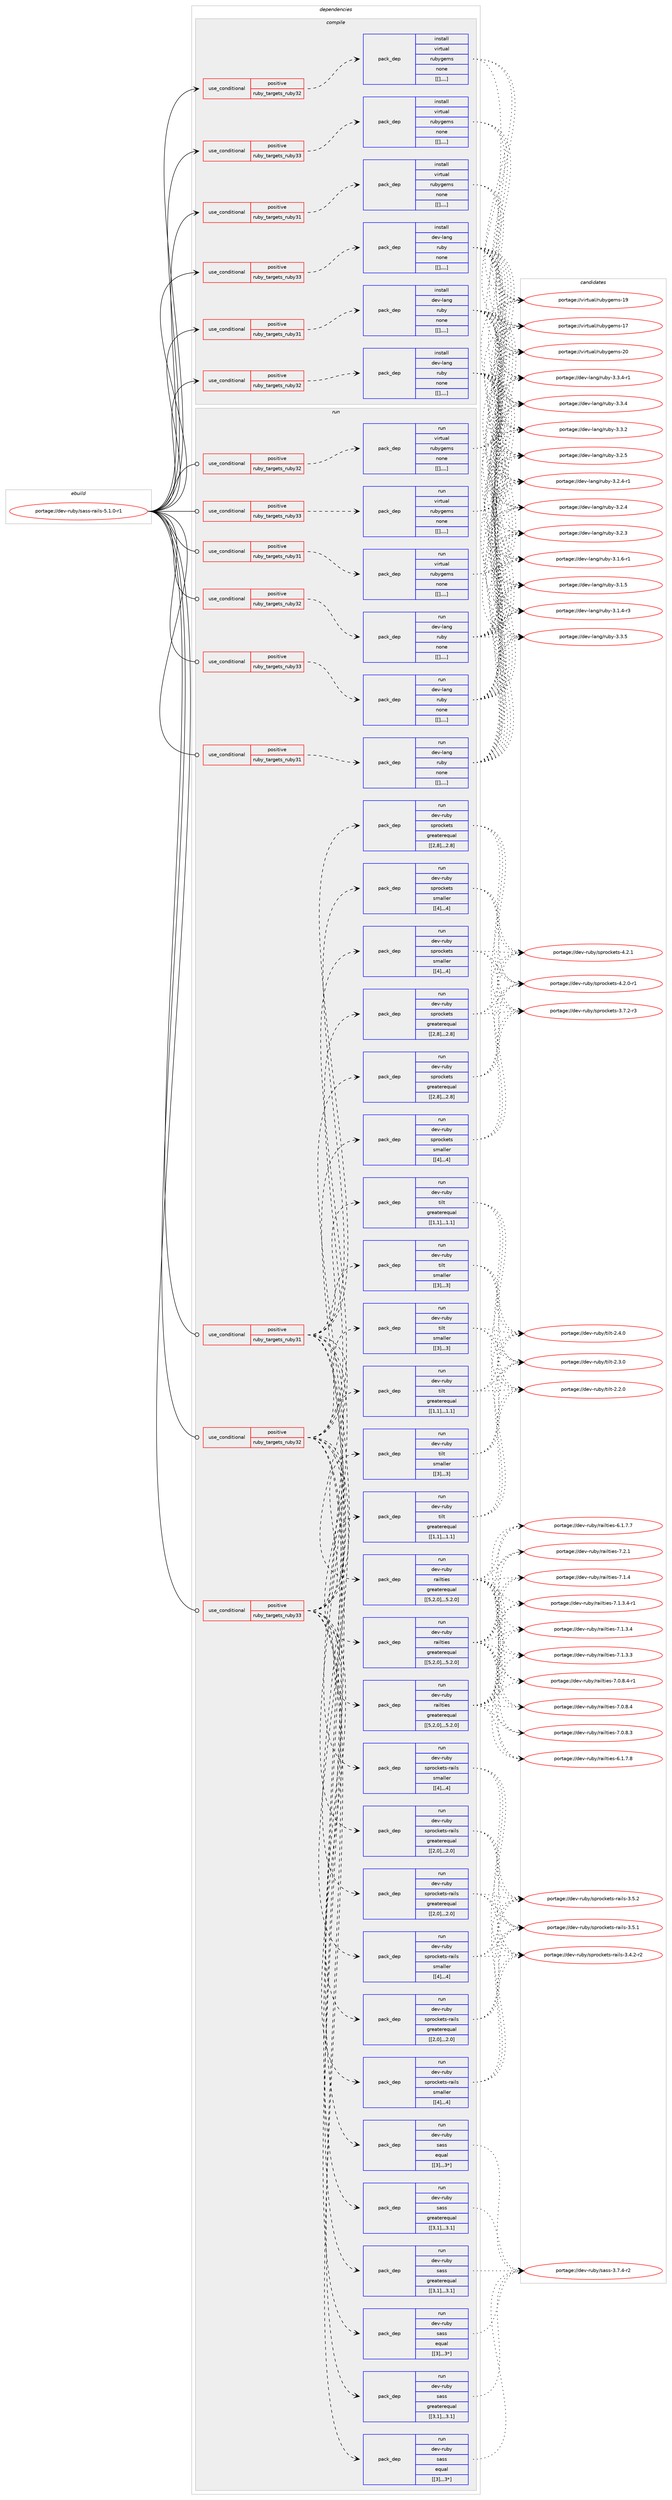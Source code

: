 digraph prolog {

# *************
# Graph options
# *************

newrank=true;
concentrate=true;
compound=true;
graph [rankdir=LR,fontname=Helvetica,fontsize=10,ranksep=1.5];#, ranksep=2.5, nodesep=0.2];
edge  [arrowhead=vee];
node  [fontname=Helvetica,fontsize=10];

# **********
# The ebuild
# **********

subgraph cluster_leftcol {
color=gray;
label=<<i>ebuild</i>>;
id [label="portage://dev-ruby/sass-rails-5.1.0-r1", color=red, width=4, href="../dev-ruby/sass-rails-5.1.0-r1.svg"];
}

# ****************
# The dependencies
# ****************

subgraph cluster_midcol {
color=gray;
label=<<i>dependencies</i>>;
subgraph cluster_compile {
fillcolor="#eeeeee";
style=filled;
label=<<i>compile</i>>;
subgraph cond57717 {
dependency205636 [label=<<TABLE BORDER="0" CELLBORDER="1" CELLSPACING="0" CELLPADDING="4"><TR><TD ROWSPAN="3" CELLPADDING="10">use_conditional</TD></TR><TR><TD>positive</TD></TR><TR><TD>ruby_targets_ruby31</TD></TR></TABLE>>, shape=none, color=red];
subgraph pack146542 {
dependency205637 [label=<<TABLE BORDER="0" CELLBORDER="1" CELLSPACING="0" CELLPADDING="4" WIDTH="220"><TR><TD ROWSPAN="6" CELLPADDING="30">pack_dep</TD></TR><TR><TD WIDTH="110">install</TD></TR><TR><TD>dev-lang</TD></TR><TR><TD>ruby</TD></TR><TR><TD>none</TD></TR><TR><TD>[[],,,,]</TD></TR></TABLE>>, shape=none, color=blue];
}
dependency205636:e -> dependency205637:w [weight=20,style="dashed",arrowhead="vee"];
}
id:e -> dependency205636:w [weight=20,style="solid",arrowhead="vee"];
subgraph cond57718 {
dependency205638 [label=<<TABLE BORDER="0" CELLBORDER="1" CELLSPACING="0" CELLPADDING="4"><TR><TD ROWSPAN="3" CELLPADDING="10">use_conditional</TD></TR><TR><TD>positive</TD></TR><TR><TD>ruby_targets_ruby31</TD></TR></TABLE>>, shape=none, color=red];
subgraph pack146543 {
dependency205639 [label=<<TABLE BORDER="0" CELLBORDER="1" CELLSPACING="0" CELLPADDING="4" WIDTH="220"><TR><TD ROWSPAN="6" CELLPADDING="30">pack_dep</TD></TR><TR><TD WIDTH="110">install</TD></TR><TR><TD>virtual</TD></TR><TR><TD>rubygems</TD></TR><TR><TD>none</TD></TR><TR><TD>[[],,,,]</TD></TR></TABLE>>, shape=none, color=blue];
}
dependency205638:e -> dependency205639:w [weight=20,style="dashed",arrowhead="vee"];
}
id:e -> dependency205638:w [weight=20,style="solid",arrowhead="vee"];
subgraph cond57719 {
dependency205640 [label=<<TABLE BORDER="0" CELLBORDER="1" CELLSPACING="0" CELLPADDING="4"><TR><TD ROWSPAN="3" CELLPADDING="10">use_conditional</TD></TR><TR><TD>positive</TD></TR><TR><TD>ruby_targets_ruby32</TD></TR></TABLE>>, shape=none, color=red];
subgraph pack146544 {
dependency205641 [label=<<TABLE BORDER="0" CELLBORDER="1" CELLSPACING="0" CELLPADDING="4" WIDTH="220"><TR><TD ROWSPAN="6" CELLPADDING="30">pack_dep</TD></TR><TR><TD WIDTH="110">install</TD></TR><TR><TD>dev-lang</TD></TR><TR><TD>ruby</TD></TR><TR><TD>none</TD></TR><TR><TD>[[],,,,]</TD></TR></TABLE>>, shape=none, color=blue];
}
dependency205640:e -> dependency205641:w [weight=20,style="dashed",arrowhead="vee"];
}
id:e -> dependency205640:w [weight=20,style="solid",arrowhead="vee"];
subgraph cond57720 {
dependency205642 [label=<<TABLE BORDER="0" CELLBORDER="1" CELLSPACING="0" CELLPADDING="4"><TR><TD ROWSPAN="3" CELLPADDING="10">use_conditional</TD></TR><TR><TD>positive</TD></TR><TR><TD>ruby_targets_ruby32</TD></TR></TABLE>>, shape=none, color=red];
subgraph pack146545 {
dependency205643 [label=<<TABLE BORDER="0" CELLBORDER="1" CELLSPACING="0" CELLPADDING="4" WIDTH="220"><TR><TD ROWSPAN="6" CELLPADDING="30">pack_dep</TD></TR><TR><TD WIDTH="110">install</TD></TR><TR><TD>virtual</TD></TR><TR><TD>rubygems</TD></TR><TR><TD>none</TD></TR><TR><TD>[[],,,,]</TD></TR></TABLE>>, shape=none, color=blue];
}
dependency205642:e -> dependency205643:w [weight=20,style="dashed",arrowhead="vee"];
}
id:e -> dependency205642:w [weight=20,style="solid",arrowhead="vee"];
subgraph cond57721 {
dependency205644 [label=<<TABLE BORDER="0" CELLBORDER="1" CELLSPACING="0" CELLPADDING="4"><TR><TD ROWSPAN="3" CELLPADDING="10">use_conditional</TD></TR><TR><TD>positive</TD></TR><TR><TD>ruby_targets_ruby33</TD></TR></TABLE>>, shape=none, color=red];
subgraph pack146546 {
dependency205645 [label=<<TABLE BORDER="0" CELLBORDER="1" CELLSPACING="0" CELLPADDING="4" WIDTH="220"><TR><TD ROWSPAN="6" CELLPADDING="30">pack_dep</TD></TR><TR><TD WIDTH="110">install</TD></TR><TR><TD>dev-lang</TD></TR><TR><TD>ruby</TD></TR><TR><TD>none</TD></TR><TR><TD>[[],,,,]</TD></TR></TABLE>>, shape=none, color=blue];
}
dependency205644:e -> dependency205645:w [weight=20,style="dashed",arrowhead="vee"];
}
id:e -> dependency205644:w [weight=20,style="solid",arrowhead="vee"];
subgraph cond57722 {
dependency205646 [label=<<TABLE BORDER="0" CELLBORDER="1" CELLSPACING="0" CELLPADDING="4"><TR><TD ROWSPAN="3" CELLPADDING="10">use_conditional</TD></TR><TR><TD>positive</TD></TR><TR><TD>ruby_targets_ruby33</TD></TR></TABLE>>, shape=none, color=red];
subgraph pack146547 {
dependency205647 [label=<<TABLE BORDER="0" CELLBORDER="1" CELLSPACING="0" CELLPADDING="4" WIDTH="220"><TR><TD ROWSPAN="6" CELLPADDING="30">pack_dep</TD></TR><TR><TD WIDTH="110">install</TD></TR><TR><TD>virtual</TD></TR><TR><TD>rubygems</TD></TR><TR><TD>none</TD></TR><TR><TD>[[],,,,]</TD></TR></TABLE>>, shape=none, color=blue];
}
dependency205646:e -> dependency205647:w [weight=20,style="dashed",arrowhead="vee"];
}
id:e -> dependency205646:w [weight=20,style="solid",arrowhead="vee"];
}
subgraph cluster_compileandrun {
fillcolor="#eeeeee";
style=filled;
label=<<i>compile and run</i>>;
}
subgraph cluster_run {
fillcolor="#eeeeee";
style=filled;
label=<<i>run</i>>;
subgraph cond57723 {
dependency205648 [label=<<TABLE BORDER="0" CELLBORDER="1" CELLSPACING="0" CELLPADDING="4"><TR><TD ROWSPAN="3" CELLPADDING="10">use_conditional</TD></TR><TR><TD>positive</TD></TR><TR><TD>ruby_targets_ruby31</TD></TR></TABLE>>, shape=none, color=red];
subgraph pack146548 {
dependency205649 [label=<<TABLE BORDER="0" CELLBORDER="1" CELLSPACING="0" CELLPADDING="4" WIDTH="220"><TR><TD ROWSPAN="6" CELLPADDING="30">pack_dep</TD></TR><TR><TD WIDTH="110">run</TD></TR><TR><TD>dev-lang</TD></TR><TR><TD>ruby</TD></TR><TR><TD>none</TD></TR><TR><TD>[[],,,,]</TD></TR></TABLE>>, shape=none, color=blue];
}
dependency205648:e -> dependency205649:w [weight=20,style="dashed",arrowhead="vee"];
}
id:e -> dependency205648:w [weight=20,style="solid",arrowhead="odot"];
subgraph cond57724 {
dependency205650 [label=<<TABLE BORDER="0" CELLBORDER="1" CELLSPACING="0" CELLPADDING="4"><TR><TD ROWSPAN="3" CELLPADDING="10">use_conditional</TD></TR><TR><TD>positive</TD></TR><TR><TD>ruby_targets_ruby31</TD></TR></TABLE>>, shape=none, color=red];
subgraph pack146549 {
dependency205651 [label=<<TABLE BORDER="0" CELLBORDER="1" CELLSPACING="0" CELLPADDING="4" WIDTH="220"><TR><TD ROWSPAN="6" CELLPADDING="30">pack_dep</TD></TR><TR><TD WIDTH="110">run</TD></TR><TR><TD>dev-ruby</TD></TR><TR><TD>sass</TD></TR><TR><TD>greaterequal</TD></TR><TR><TD>[[3,1],,,3.1]</TD></TR></TABLE>>, shape=none, color=blue];
}
dependency205650:e -> dependency205651:w [weight=20,style="dashed",arrowhead="vee"];
subgraph pack146550 {
dependency205652 [label=<<TABLE BORDER="0" CELLBORDER="1" CELLSPACING="0" CELLPADDING="4" WIDTH="220"><TR><TD ROWSPAN="6" CELLPADDING="30">pack_dep</TD></TR><TR><TD WIDTH="110">run</TD></TR><TR><TD>dev-ruby</TD></TR><TR><TD>sass</TD></TR><TR><TD>equal</TD></TR><TR><TD>[[3],,,3*]</TD></TR></TABLE>>, shape=none, color=blue];
}
dependency205650:e -> dependency205652:w [weight=20,style="dashed",arrowhead="vee"];
subgraph pack146551 {
dependency205653 [label=<<TABLE BORDER="0" CELLBORDER="1" CELLSPACING="0" CELLPADDING="4" WIDTH="220"><TR><TD ROWSPAN="6" CELLPADDING="30">pack_dep</TD></TR><TR><TD WIDTH="110">run</TD></TR><TR><TD>dev-ruby</TD></TR><TR><TD>railties</TD></TR><TR><TD>greaterequal</TD></TR><TR><TD>[[5,2,0],,,5.2.0]</TD></TR></TABLE>>, shape=none, color=blue];
}
dependency205650:e -> dependency205653:w [weight=20,style="dashed",arrowhead="vee"];
subgraph pack146552 {
dependency205654 [label=<<TABLE BORDER="0" CELLBORDER="1" CELLSPACING="0" CELLPADDING="4" WIDTH="220"><TR><TD ROWSPAN="6" CELLPADDING="30">pack_dep</TD></TR><TR><TD WIDTH="110">run</TD></TR><TR><TD>dev-ruby</TD></TR><TR><TD>sprockets-rails</TD></TR><TR><TD>greaterequal</TD></TR><TR><TD>[[2,0],,,2.0]</TD></TR></TABLE>>, shape=none, color=blue];
}
dependency205650:e -> dependency205654:w [weight=20,style="dashed",arrowhead="vee"];
subgraph pack146553 {
dependency205655 [label=<<TABLE BORDER="0" CELLBORDER="1" CELLSPACING="0" CELLPADDING="4" WIDTH="220"><TR><TD ROWSPAN="6" CELLPADDING="30">pack_dep</TD></TR><TR><TD WIDTH="110">run</TD></TR><TR><TD>dev-ruby</TD></TR><TR><TD>sprockets-rails</TD></TR><TR><TD>smaller</TD></TR><TR><TD>[[4],,,4]</TD></TR></TABLE>>, shape=none, color=blue];
}
dependency205650:e -> dependency205655:w [weight=20,style="dashed",arrowhead="vee"];
subgraph pack146554 {
dependency205656 [label=<<TABLE BORDER="0" CELLBORDER="1" CELLSPACING="0" CELLPADDING="4" WIDTH="220"><TR><TD ROWSPAN="6" CELLPADDING="30">pack_dep</TD></TR><TR><TD WIDTH="110">run</TD></TR><TR><TD>dev-ruby</TD></TR><TR><TD>sprockets</TD></TR><TR><TD>greaterequal</TD></TR><TR><TD>[[2,8],,,2.8]</TD></TR></TABLE>>, shape=none, color=blue];
}
dependency205650:e -> dependency205656:w [weight=20,style="dashed",arrowhead="vee"];
subgraph pack146555 {
dependency205657 [label=<<TABLE BORDER="0" CELLBORDER="1" CELLSPACING="0" CELLPADDING="4" WIDTH="220"><TR><TD ROWSPAN="6" CELLPADDING="30">pack_dep</TD></TR><TR><TD WIDTH="110">run</TD></TR><TR><TD>dev-ruby</TD></TR><TR><TD>sprockets</TD></TR><TR><TD>smaller</TD></TR><TR><TD>[[4],,,4]</TD></TR></TABLE>>, shape=none, color=blue];
}
dependency205650:e -> dependency205657:w [weight=20,style="dashed",arrowhead="vee"];
subgraph pack146556 {
dependency205658 [label=<<TABLE BORDER="0" CELLBORDER="1" CELLSPACING="0" CELLPADDING="4" WIDTH="220"><TR><TD ROWSPAN="6" CELLPADDING="30">pack_dep</TD></TR><TR><TD WIDTH="110">run</TD></TR><TR><TD>dev-ruby</TD></TR><TR><TD>tilt</TD></TR><TR><TD>greaterequal</TD></TR><TR><TD>[[1,1],,,1.1]</TD></TR></TABLE>>, shape=none, color=blue];
}
dependency205650:e -> dependency205658:w [weight=20,style="dashed",arrowhead="vee"];
subgraph pack146557 {
dependency205659 [label=<<TABLE BORDER="0" CELLBORDER="1" CELLSPACING="0" CELLPADDING="4" WIDTH="220"><TR><TD ROWSPAN="6" CELLPADDING="30">pack_dep</TD></TR><TR><TD WIDTH="110">run</TD></TR><TR><TD>dev-ruby</TD></TR><TR><TD>tilt</TD></TR><TR><TD>smaller</TD></TR><TR><TD>[[3],,,3]</TD></TR></TABLE>>, shape=none, color=blue];
}
dependency205650:e -> dependency205659:w [weight=20,style="dashed",arrowhead="vee"];
}
id:e -> dependency205650:w [weight=20,style="solid",arrowhead="odot"];
subgraph cond57725 {
dependency205660 [label=<<TABLE BORDER="0" CELLBORDER="1" CELLSPACING="0" CELLPADDING="4"><TR><TD ROWSPAN="3" CELLPADDING="10">use_conditional</TD></TR><TR><TD>positive</TD></TR><TR><TD>ruby_targets_ruby31</TD></TR></TABLE>>, shape=none, color=red];
subgraph pack146558 {
dependency205661 [label=<<TABLE BORDER="0" CELLBORDER="1" CELLSPACING="0" CELLPADDING="4" WIDTH="220"><TR><TD ROWSPAN="6" CELLPADDING="30">pack_dep</TD></TR><TR><TD WIDTH="110">run</TD></TR><TR><TD>virtual</TD></TR><TR><TD>rubygems</TD></TR><TR><TD>none</TD></TR><TR><TD>[[],,,,]</TD></TR></TABLE>>, shape=none, color=blue];
}
dependency205660:e -> dependency205661:w [weight=20,style="dashed",arrowhead="vee"];
}
id:e -> dependency205660:w [weight=20,style="solid",arrowhead="odot"];
subgraph cond57726 {
dependency205662 [label=<<TABLE BORDER="0" CELLBORDER="1" CELLSPACING="0" CELLPADDING="4"><TR><TD ROWSPAN="3" CELLPADDING="10">use_conditional</TD></TR><TR><TD>positive</TD></TR><TR><TD>ruby_targets_ruby32</TD></TR></TABLE>>, shape=none, color=red];
subgraph pack146559 {
dependency205663 [label=<<TABLE BORDER="0" CELLBORDER="1" CELLSPACING="0" CELLPADDING="4" WIDTH="220"><TR><TD ROWSPAN="6" CELLPADDING="30">pack_dep</TD></TR><TR><TD WIDTH="110">run</TD></TR><TR><TD>dev-lang</TD></TR><TR><TD>ruby</TD></TR><TR><TD>none</TD></TR><TR><TD>[[],,,,]</TD></TR></TABLE>>, shape=none, color=blue];
}
dependency205662:e -> dependency205663:w [weight=20,style="dashed",arrowhead="vee"];
}
id:e -> dependency205662:w [weight=20,style="solid",arrowhead="odot"];
subgraph cond57727 {
dependency205664 [label=<<TABLE BORDER="0" CELLBORDER="1" CELLSPACING="0" CELLPADDING="4"><TR><TD ROWSPAN="3" CELLPADDING="10">use_conditional</TD></TR><TR><TD>positive</TD></TR><TR><TD>ruby_targets_ruby32</TD></TR></TABLE>>, shape=none, color=red];
subgraph pack146560 {
dependency205665 [label=<<TABLE BORDER="0" CELLBORDER="1" CELLSPACING="0" CELLPADDING="4" WIDTH="220"><TR><TD ROWSPAN="6" CELLPADDING="30">pack_dep</TD></TR><TR><TD WIDTH="110">run</TD></TR><TR><TD>dev-ruby</TD></TR><TR><TD>sass</TD></TR><TR><TD>greaterequal</TD></TR><TR><TD>[[3,1],,,3.1]</TD></TR></TABLE>>, shape=none, color=blue];
}
dependency205664:e -> dependency205665:w [weight=20,style="dashed",arrowhead="vee"];
subgraph pack146561 {
dependency205666 [label=<<TABLE BORDER="0" CELLBORDER="1" CELLSPACING="0" CELLPADDING="4" WIDTH="220"><TR><TD ROWSPAN="6" CELLPADDING="30">pack_dep</TD></TR><TR><TD WIDTH="110">run</TD></TR><TR><TD>dev-ruby</TD></TR><TR><TD>sass</TD></TR><TR><TD>equal</TD></TR><TR><TD>[[3],,,3*]</TD></TR></TABLE>>, shape=none, color=blue];
}
dependency205664:e -> dependency205666:w [weight=20,style="dashed",arrowhead="vee"];
subgraph pack146562 {
dependency205667 [label=<<TABLE BORDER="0" CELLBORDER="1" CELLSPACING="0" CELLPADDING="4" WIDTH="220"><TR><TD ROWSPAN="6" CELLPADDING="30">pack_dep</TD></TR><TR><TD WIDTH="110">run</TD></TR><TR><TD>dev-ruby</TD></TR><TR><TD>railties</TD></TR><TR><TD>greaterequal</TD></TR><TR><TD>[[5,2,0],,,5.2.0]</TD></TR></TABLE>>, shape=none, color=blue];
}
dependency205664:e -> dependency205667:w [weight=20,style="dashed",arrowhead="vee"];
subgraph pack146563 {
dependency205668 [label=<<TABLE BORDER="0" CELLBORDER="1" CELLSPACING="0" CELLPADDING="4" WIDTH="220"><TR><TD ROWSPAN="6" CELLPADDING="30">pack_dep</TD></TR><TR><TD WIDTH="110">run</TD></TR><TR><TD>dev-ruby</TD></TR><TR><TD>sprockets-rails</TD></TR><TR><TD>greaterequal</TD></TR><TR><TD>[[2,0],,,2.0]</TD></TR></TABLE>>, shape=none, color=blue];
}
dependency205664:e -> dependency205668:w [weight=20,style="dashed",arrowhead="vee"];
subgraph pack146564 {
dependency205669 [label=<<TABLE BORDER="0" CELLBORDER="1" CELLSPACING="0" CELLPADDING="4" WIDTH="220"><TR><TD ROWSPAN="6" CELLPADDING="30">pack_dep</TD></TR><TR><TD WIDTH="110">run</TD></TR><TR><TD>dev-ruby</TD></TR><TR><TD>sprockets-rails</TD></TR><TR><TD>smaller</TD></TR><TR><TD>[[4],,,4]</TD></TR></TABLE>>, shape=none, color=blue];
}
dependency205664:e -> dependency205669:w [weight=20,style="dashed",arrowhead="vee"];
subgraph pack146565 {
dependency205670 [label=<<TABLE BORDER="0" CELLBORDER="1" CELLSPACING="0" CELLPADDING="4" WIDTH="220"><TR><TD ROWSPAN="6" CELLPADDING="30">pack_dep</TD></TR><TR><TD WIDTH="110">run</TD></TR><TR><TD>dev-ruby</TD></TR><TR><TD>sprockets</TD></TR><TR><TD>greaterequal</TD></TR><TR><TD>[[2,8],,,2.8]</TD></TR></TABLE>>, shape=none, color=blue];
}
dependency205664:e -> dependency205670:w [weight=20,style="dashed",arrowhead="vee"];
subgraph pack146566 {
dependency205671 [label=<<TABLE BORDER="0" CELLBORDER="1" CELLSPACING="0" CELLPADDING="4" WIDTH="220"><TR><TD ROWSPAN="6" CELLPADDING="30">pack_dep</TD></TR><TR><TD WIDTH="110">run</TD></TR><TR><TD>dev-ruby</TD></TR><TR><TD>sprockets</TD></TR><TR><TD>smaller</TD></TR><TR><TD>[[4],,,4]</TD></TR></TABLE>>, shape=none, color=blue];
}
dependency205664:e -> dependency205671:w [weight=20,style="dashed",arrowhead="vee"];
subgraph pack146567 {
dependency205672 [label=<<TABLE BORDER="0" CELLBORDER="1" CELLSPACING="0" CELLPADDING="4" WIDTH="220"><TR><TD ROWSPAN="6" CELLPADDING="30">pack_dep</TD></TR><TR><TD WIDTH="110">run</TD></TR><TR><TD>dev-ruby</TD></TR><TR><TD>tilt</TD></TR><TR><TD>greaterequal</TD></TR><TR><TD>[[1,1],,,1.1]</TD></TR></TABLE>>, shape=none, color=blue];
}
dependency205664:e -> dependency205672:w [weight=20,style="dashed",arrowhead="vee"];
subgraph pack146568 {
dependency205673 [label=<<TABLE BORDER="0" CELLBORDER="1" CELLSPACING="0" CELLPADDING="4" WIDTH="220"><TR><TD ROWSPAN="6" CELLPADDING="30">pack_dep</TD></TR><TR><TD WIDTH="110">run</TD></TR><TR><TD>dev-ruby</TD></TR><TR><TD>tilt</TD></TR><TR><TD>smaller</TD></TR><TR><TD>[[3],,,3]</TD></TR></TABLE>>, shape=none, color=blue];
}
dependency205664:e -> dependency205673:w [weight=20,style="dashed",arrowhead="vee"];
}
id:e -> dependency205664:w [weight=20,style="solid",arrowhead="odot"];
subgraph cond57728 {
dependency205674 [label=<<TABLE BORDER="0" CELLBORDER="1" CELLSPACING="0" CELLPADDING="4"><TR><TD ROWSPAN="3" CELLPADDING="10">use_conditional</TD></TR><TR><TD>positive</TD></TR><TR><TD>ruby_targets_ruby32</TD></TR></TABLE>>, shape=none, color=red];
subgraph pack146569 {
dependency205675 [label=<<TABLE BORDER="0" CELLBORDER="1" CELLSPACING="0" CELLPADDING="4" WIDTH="220"><TR><TD ROWSPAN="6" CELLPADDING="30">pack_dep</TD></TR><TR><TD WIDTH="110">run</TD></TR><TR><TD>virtual</TD></TR><TR><TD>rubygems</TD></TR><TR><TD>none</TD></TR><TR><TD>[[],,,,]</TD></TR></TABLE>>, shape=none, color=blue];
}
dependency205674:e -> dependency205675:w [weight=20,style="dashed",arrowhead="vee"];
}
id:e -> dependency205674:w [weight=20,style="solid",arrowhead="odot"];
subgraph cond57729 {
dependency205676 [label=<<TABLE BORDER="0" CELLBORDER="1" CELLSPACING="0" CELLPADDING="4"><TR><TD ROWSPAN="3" CELLPADDING="10">use_conditional</TD></TR><TR><TD>positive</TD></TR><TR><TD>ruby_targets_ruby33</TD></TR></TABLE>>, shape=none, color=red];
subgraph pack146570 {
dependency205677 [label=<<TABLE BORDER="0" CELLBORDER="1" CELLSPACING="0" CELLPADDING="4" WIDTH="220"><TR><TD ROWSPAN="6" CELLPADDING="30">pack_dep</TD></TR><TR><TD WIDTH="110">run</TD></TR><TR><TD>dev-lang</TD></TR><TR><TD>ruby</TD></TR><TR><TD>none</TD></TR><TR><TD>[[],,,,]</TD></TR></TABLE>>, shape=none, color=blue];
}
dependency205676:e -> dependency205677:w [weight=20,style="dashed",arrowhead="vee"];
}
id:e -> dependency205676:w [weight=20,style="solid",arrowhead="odot"];
subgraph cond57730 {
dependency205678 [label=<<TABLE BORDER="0" CELLBORDER="1" CELLSPACING="0" CELLPADDING="4"><TR><TD ROWSPAN="3" CELLPADDING="10">use_conditional</TD></TR><TR><TD>positive</TD></TR><TR><TD>ruby_targets_ruby33</TD></TR></TABLE>>, shape=none, color=red];
subgraph pack146571 {
dependency205679 [label=<<TABLE BORDER="0" CELLBORDER="1" CELLSPACING="0" CELLPADDING="4" WIDTH="220"><TR><TD ROWSPAN="6" CELLPADDING="30">pack_dep</TD></TR><TR><TD WIDTH="110">run</TD></TR><TR><TD>dev-ruby</TD></TR><TR><TD>sass</TD></TR><TR><TD>greaterequal</TD></TR><TR><TD>[[3,1],,,3.1]</TD></TR></TABLE>>, shape=none, color=blue];
}
dependency205678:e -> dependency205679:w [weight=20,style="dashed",arrowhead="vee"];
subgraph pack146572 {
dependency205680 [label=<<TABLE BORDER="0" CELLBORDER="1" CELLSPACING="0" CELLPADDING="4" WIDTH="220"><TR><TD ROWSPAN="6" CELLPADDING="30">pack_dep</TD></TR><TR><TD WIDTH="110">run</TD></TR><TR><TD>dev-ruby</TD></TR><TR><TD>sass</TD></TR><TR><TD>equal</TD></TR><TR><TD>[[3],,,3*]</TD></TR></TABLE>>, shape=none, color=blue];
}
dependency205678:e -> dependency205680:w [weight=20,style="dashed",arrowhead="vee"];
subgraph pack146573 {
dependency205681 [label=<<TABLE BORDER="0" CELLBORDER="1" CELLSPACING="0" CELLPADDING="4" WIDTH="220"><TR><TD ROWSPAN="6" CELLPADDING="30">pack_dep</TD></TR><TR><TD WIDTH="110">run</TD></TR><TR><TD>dev-ruby</TD></TR><TR><TD>railties</TD></TR><TR><TD>greaterequal</TD></TR><TR><TD>[[5,2,0],,,5.2.0]</TD></TR></TABLE>>, shape=none, color=blue];
}
dependency205678:e -> dependency205681:w [weight=20,style="dashed",arrowhead="vee"];
subgraph pack146574 {
dependency205682 [label=<<TABLE BORDER="0" CELLBORDER="1" CELLSPACING="0" CELLPADDING="4" WIDTH="220"><TR><TD ROWSPAN="6" CELLPADDING="30">pack_dep</TD></TR><TR><TD WIDTH="110">run</TD></TR><TR><TD>dev-ruby</TD></TR><TR><TD>sprockets-rails</TD></TR><TR><TD>greaterequal</TD></TR><TR><TD>[[2,0],,,2.0]</TD></TR></TABLE>>, shape=none, color=blue];
}
dependency205678:e -> dependency205682:w [weight=20,style="dashed",arrowhead="vee"];
subgraph pack146575 {
dependency205683 [label=<<TABLE BORDER="0" CELLBORDER="1" CELLSPACING="0" CELLPADDING="4" WIDTH="220"><TR><TD ROWSPAN="6" CELLPADDING="30">pack_dep</TD></TR><TR><TD WIDTH="110">run</TD></TR><TR><TD>dev-ruby</TD></TR><TR><TD>sprockets-rails</TD></TR><TR><TD>smaller</TD></TR><TR><TD>[[4],,,4]</TD></TR></TABLE>>, shape=none, color=blue];
}
dependency205678:e -> dependency205683:w [weight=20,style="dashed",arrowhead="vee"];
subgraph pack146576 {
dependency205684 [label=<<TABLE BORDER="0" CELLBORDER="1" CELLSPACING="0" CELLPADDING="4" WIDTH="220"><TR><TD ROWSPAN="6" CELLPADDING="30">pack_dep</TD></TR><TR><TD WIDTH="110">run</TD></TR><TR><TD>dev-ruby</TD></TR><TR><TD>sprockets</TD></TR><TR><TD>greaterequal</TD></TR><TR><TD>[[2,8],,,2.8]</TD></TR></TABLE>>, shape=none, color=blue];
}
dependency205678:e -> dependency205684:w [weight=20,style="dashed",arrowhead="vee"];
subgraph pack146577 {
dependency205685 [label=<<TABLE BORDER="0" CELLBORDER="1" CELLSPACING="0" CELLPADDING="4" WIDTH="220"><TR><TD ROWSPAN="6" CELLPADDING="30">pack_dep</TD></TR><TR><TD WIDTH="110">run</TD></TR><TR><TD>dev-ruby</TD></TR><TR><TD>sprockets</TD></TR><TR><TD>smaller</TD></TR><TR><TD>[[4],,,4]</TD></TR></TABLE>>, shape=none, color=blue];
}
dependency205678:e -> dependency205685:w [weight=20,style="dashed",arrowhead="vee"];
subgraph pack146578 {
dependency205686 [label=<<TABLE BORDER="0" CELLBORDER="1" CELLSPACING="0" CELLPADDING="4" WIDTH="220"><TR><TD ROWSPAN="6" CELLPADDING="30">pack_dep</TD></TR><TR><TD WIDTH="110">run</TD></TR><TR><TD>dev-ruby</TD></TR><TR><TD>tilt</TD></TR><TR><TD>greaterequal</TD></TR><TR><TD>[[1,1],,,1.1]</TD></TR></TABLE>>, shape=none, color=blue];
}
dependency205678:e -> dependency205686:w [weight=20,style="dashed",arrowhead="vee"];
subgraph pack146579 {
dependency205687 [label=<<TABLE BORDER="0" CELLBORDER="1" CELLSPACING="0" CELLPADDING="4" WIDTH="220"><TR><TD ROWSPAN="6" CELLPADDING="30">pack_dep</TD></TR><TR><TD WIDTH="110">run</TD></TR><TR><TD>dev-ruby</TD></TR><TR><TD>tilt</TD></TR><TR><TD>smaller</TD></TR><TR><TD>[[3],,,3]</TD></TR></TABLE>>, shape=none, color=blue];
}
dependency205678:e -> dependency205687:w [weight=20,style="dashed",arrowhead="vee"];
}
id:e -> dependency205678:w [weight=20,style="solid",arrowhead="odot"];
subgraph cond57731 {
dependency205688 [label=<<TABLE BORDER="0" CELLBORDER="1" CELLSPACING="0" CELLPADDING="4"><TR><TD ROWSPAN="3" CELLPADDING="10">use_conditional</TD></TR><TR><TD>positive</TD></TR><TR><TD>ruby_targets_ruby33</TD></TR></TABLE>>, shape=none, color=red];
subgraph pack146580 {
dependency205689 [label=<<TABLE BORDER="0" CELLBORDER="1" CELLSPACING="0" CELLPADDING="4" WIDTH="220"><TR><TD ROWSPAN="6" CELLPADDING="30">pack_dep</TD></TR><TR><TD WIDTH="110">run</TD></TR><TR><TD>virtual</TD></TR><TR><TD>rubygems</TD></TR><TR><TD>none</TD></TR><TR><TD>[[],,,,]</TD></TR></TABLE>>, shape=none, color=blue];
}
dependency205688:e -> dependency205689:w [weight=20,style="dashed",arrowhead="vee"];
}
id:e -> dependency205688:w [weight=20,style="solid",arrowhead="odot"];
}
}

# **************
# The candidates
# **************

subgraph cluster_choices {
rank=same;
color=gray;
label=<<i>candidates</i>>;

subgraph choice146542 {
color=black;
nodesep=1;
choice10010111845108971101034711411798121455146514653 [label="portage://dev-lang/ruby-3.3.5", color=red, width=4,href="../dev-lang/ruby-3.3.5.svg"];
choice100101118451089711010347114117981214551465146524511449 [label="portage://dev-lang/ruby-3.3.4-r1", color=red, width=4,href="../dev-lang/ruby-3.3.4-r1.svg"];
choice10010111845108971101034711411798121455146514652 [label="portage://dev-lang/ruby-3.3.4", color=red, width=4,href="../dev-lang/ruby-3.3.4.svg"];
choice10010111845108971101034711411798121455146514650 [label="portage://dev-lang/ruby-3.3.2", color=red, width=4,href="../dev-lang/ruby-3.3.2.svg"];
choice10010111845108971101034711411798121455146504653 [label="portage://dev-lang/ruby-3.2.5", color=red, width=4,href="../dev-lang/ruby-3.2.5.svg"];
choice100101118451089711010347114117981214551465046524511449 [label="portage://dev-lang/ruby-3.2.4-r1", color=red, width=4,href="../dev-lang/ruby-3.2.4-r1.svg"];
choice10010111845108971101034711411798121455146504652 [label="portage://dev-lang/ruby-3.2.4", color=red, width=4,href="../dev-lang/ruby-3.2.4.svg"];
choice10010111845108971101034711411798121455146504651 [label="portage://dev-lang/ruby-3.2.3", color=red, width=4,href="../dev-lang/ruby-3.2.3.svg"];
choice100101118451089711010347114117981214551464946544511449 [label="portage://dev-lang/ruby-3.1.6-r1", color=red, width=4,href="../dev-lang/ruby-3.1.6-r1.svg"];
choice10010111845108971101034711411798121455146494653 [label="portage://dev-lang/ruby-3.1.5", color=red, width=4,href="../dev-lang/ruby-3.1.5.svg"];
choice100101118451089711010347114117981214551464946524511451 [label="portage://dev-lang/ruby-3.1.4-r3", color=red, width=4,href="../dev-lang/ruby-3.1.4-r3.svg"];
dependency205637:e -> choice10010111845108971101034711411798121455146514653:w [style=dotted,weight="100"];
dependency205637:e -> choice100101118451089711010347114117981214551465146524511449:w [style=dotted,weight="100"];
dependency205637:e -> choice10010111845108971101034711411798121455146514652:w [style=dotted,weight="100"];
dependency205637:e -> choice10010111845108971101034711411798121455146514650:w [style=dotted,weight="100"];
dependency205637:e -> choice10010111845108971101034711411798121455146504653:w [style=dotted,weight="100"];
dependency205637:e -> choice100101118451089711010347114117981214551465046524511449:w [style=dotted,weight="100"];
dependency205637:e -> choice10010111845108971101034711411798121455146504652:w [style=dotted,weight="100"];
dependency205637:e -> choice10010111845108971101034711411798121455146504651:w [style=dotted,weight="100"];
dependency205637:e -> choice100101118451089711010347114117981214551464946544511449:w [style=dotted,weight="100"];
dependency205637:e -> choice10010111845108971101034711411798121455146494653:w [style=dotted,weight="100"];
dependency205637:e -> choice100101118451089711010347114117981214551464946524511451:w [style=dotted,weight="100"];
}
subgraph choice146543 {
color=black;
nodesep=1;
choice118105114116117971084711411798121103101109115455048 [label="portage://virtual/rubygems-20", color=red, width=4,href="../virtual/rubygems-20.svg"];
choice118105114116117971084711411798121103101109115454957 [label="portage://virtual/rubygems-19", color=red, width=4,href="../virtual/rubygems-19.svg"];
choice118105114116117971084711411798121103101109115454955 [label="portage://virtual/rubygems-17", color=red, width=4,href="../virtual/rubygems-17.svg"];
dependency205639:e -> choice118105114116117971084711411798121103101109115455048:w [style=dotted,weight="100"];
dependency205639:e -> choice118105114116117971084711411798121103101109115454957:w [style=dotted,weight="100"];
dependency205639:e -> choice118105114116117971084711411798121103101109115454955:w [style=dotted,weight="100"];
}
subgraph choice146544 {
color=black;
nodesep=1;
choice10010111845108971101034711411798121455146514653 [label="portage://dev-lang/ruby-3.3.5", color=red, width=4,href="../dev-lang/ruby-3.3.5.svg"];
choice100101118451089711010347114117981214551465146524511449 [label="portage://dev-lang/ruby-3.3.4-r1", color=red, width=4,href="../dev-lang/ruby-3.3.4-r1.svg"];
choice10010111845108971101034711411798121455146514652 [label="portage://dev-lang/ruby-3.3.4", color=red, width=4,href="../dev-lang/ruby-3.3.4.svg"];
choice10010111845108971101034711411798121455146514650 [label="portage://dev-lang/ruby-3.3.2", color=red, width=4,href="../dev-lang/ruby-3.3.2.svg"];
choice10010111845108971101034711411798121455146504653 [label="portage://dev-lang/ruby-3.2.5", color=red, width=4,href="../dev-lang/ruby-3.2.5.svg"];
choice100101118451089711010347114117981214551465046524511449 [label="portage://dev-lang/ruby-3.2.4-r1", color=red, width=4,href="../dev-lang/ruby-3.2.4-r1.svg"];
choice10010111845108971101034711411798121455146504652 [label="portage://dev-lang/ruby-3.2.4", color=red, width=4,href="../dev-lang/ruby-3.2.4.svg"];
choice10010111845108971101034711411798121455146504651 [label="portage://dev-lang/ruby-3.2.3", color=red, width=4,href="../dev-lang/ruby-3.2.3.svg"];
choice100101118451089711010347114117981214551464946544511449 [label="portage://dev-lang/ruby-3.1.6-r1", color=red, width=4,href="../dev-lang/ruby-3.1.6-r1.svg"];
choice10010111845108971101034711411798121455146494653 [label="portage://dev-lang/ruby-3.1.5", color=red, width=4,href="../dev-lang/ruby-3.1.5.svg"];
choice100101118451089711010347114117981214551464946524511451 [label="portage://dev-lang/ruby-3.1.4-r3", color=red, width=4,href="../dev-lang/ruby-3.1.4-r3.svg"];
dependency205641:e -> choice10010111845108971101034711411798121455146514653:w [style=dotted,weight="100"];
dependency205641:e -> choice100101118451089711010347114117981214551465146524511449:w [style=dotted,weight="100"];
dependency205641:e -> choice10010111845108971101034711411798121455146514652:w [style=dotted,weight="100"];
dependency205641:e -> choice10010111845108971101034711411798121455146514650:w [style=dotted,weight="100"];
dependency205641:e -> choice10010111845108971101034711411798121455146504653:w [style=dotted,weight="100"];
dependency205641:e -> choice100101118451089711010347114117981214551465046524511449:w [style=dotted,weight="100"];
dependency205641:e -> choice10010111845108971101034711411798121455146504652:w [style=dotted,weight="100"];
dependency205641:e -> choice10010111845108971101034711411798121455146504651:w [style=dotted,weight="100"];
dependency205641:e -> choice100101118451089711010347114117981214551464946544511449:w [style=dotted,weight="100"];
dependency205641:e -> choice10010111845108971101034711411798121455146494653:w [style=dotted,weight="100"];
dependency205641:e -> choice100101118451089711010347114117981214551464946524511451:w [style=dotted,weight="100"];
}
subgraph choice146545 {
color=black;
nodesep=1;
choice118105114116117971084711411798121103101109115455048 [label="portage://virtual/rubygems-20", color=red, width=4,href="../virtual/rubygems-20.svg"];
choice118105114116117971084711411798121103101109115454957 [label="portage://virtual/rubygems-19", color=red, width=4,href="../virtual/rubygems-19.svg"];
choice118105114116117971084711411798121103101109115454955 [label="portage://virtual/rubygems-17", color=red, width=4,href="../virtual/rubygems-17.svg"];
dependency205643:e -> choice118105114116117971084711411798121103101109115455048:w [style=dotted,weight="100"];
dependency205643:e -> choice118105114116117971084711411798121103101109115454957:w [style=dotted,weight="100"];
dependency205643:e -> choice118105114116117971084711411798121103101109115454955:w [style=dotted,weight="100"];
}
subgraph choice146546 {
color=black;
nodesep=1;
choice10010111845108971101034711411798121455146514653 [label="portage://dev-lang/ruby-3.3.5", color=red, width=4,href="../dev-lang/ruby-3.3.5.svg"];
choice100101118451089711010347114117981214551465146524511449 [label="portage://dev-lang/ruby-3.3.4-r1", color=red, width=4,href="../dev-lang/ruby-3.3.4-r1.svg"];
choice10010111845108971101034711411798121455146514652 [label="portage://dev-lang/ruby-3.3.4", color=red, width=4,href="../dev-lang/ruby-3.3.4.svg"];
choice10010111845108971101034711411798121455146514650 [label="portage://dev-lang/ruby-3.3.2", color=red, width=4,href="../dev-lang/ruby-3.3.2.svg"];
choice10010111845108971101034711411798121455146504653 [label="portage://dev-lang/ruby-3.2.5", color=red, width=4,href="../dev-lang/ruby-3.2.5.svg"];
choice100101118451089711010347114117981214551465046524511449 [label="portage://dev-lang/ruby-3.2.4-r1", color=red, width=4,href="../dev-lang/ruby-3.2.4-r1.svg"];
choice10010111845108971101034711411798121455146504652 [label="portage://dev-lang/ruby-3.2.4", color=red, width=4,href="../dev-lang/ruby-3.2.4.svg"];
choice10010111845108971101034711411798121455146504651 [label="portage://dev-lang/ruby-3.2.3", color=red, width=4,href="../dev-lang/ruby-3.2.3.svg"];
choice100101118451089711010347114117981214551464946544511449 [label="portage://dev-lang/ruby-3.1.6-r1", color=red, width=4,href="../dev-lang/ruby-3.1.6-r1.svg"];
choice10010111845108971101034711411798121455146494653 [label="portage://dev-lang/ruby-3.1.5", color=red, width=4,href="../dev-lang/ruby-3.1.5.svg"];
choice100101118451089711010347114117981214551464946524511451 [label="portage://dev-lang/ruby-3.1.4-r3", color=red, width=4,href="../dev-lang/ruby-3.1.4-r3.svg"];
dependency205645:e -> choice10010111845108971101034711411798121455146514653:w [style=dotted,weight="100"];
dependency205645:e -> choice100101118451089711010347114117981214551465146524511449:w [style=dotted,weight="100"];
dependency205645:e -> choice10010111845108971101034711411798121455146514652:w [style=dotted,weight="100"];
dependency205645:e -> choice10010111845108971101034711411798121455146514650:w [style=dotted,weight="100"];
dependency205645:e -> choice10010111845108971101034711411798121455146504653:w [style=dotted,weight="100"];
dependency205645:e -> choice100101118451089711010347114117981214551465046524511449:w [style=dotted,weight="100"];
dependency205645:e -> choice10010111845108971101034711411798121455146504652:w [style=dotted,weight="100"];
dependency205645:e -> choice10010111845108971101034711411798121455146504651:w [style=dotted,weight="100"];
dependency205645:e -> choice100101118451089711010347114117981214551464946544511449:w [style=dotted,weight="100"];
dependency205645:e -> choice10010111845108971101034711411798121455146494653:w [style=dotted,weight="100"];
dependency205645:e -> choice100101118451089711010347114117981214551464946524511451:w [style=dotted,weight="100"];
}
subgraph choice146547 {
color=black;
nodesep=1;
choice118105114116117971084711411798121103101109115455048 [label="portage://virtual/rubygems-20", color=red, width=4,href="../virtual/rubygems-20.svg"];
choice118105114116117971084711411798121103101109115454957 [label="portage://virtual/rubygems-19", color=red, width=4,href="../virtual/rubygems-19.svg"];
choice118105114116117971084711411798121103101109115454955 [label="portage://virtual/rubygems-17", color=red, width=4,href="../virtual/rubygems-17.svg"];
dependency205647:e -> choice118105114116117971084711411798121103101109115455048:w [style=dotted,weight="100"];
dependency205647:e -> choice118105114116117971084711411798121103101109115454957:w [style=dotted,weight="100"];
dependency205647:e -> choice118105114116117971084711411798121103101109115454955:w [style=dotted,weight="100"];
}
subgraph choice146548 {
color=black;
nodesep=1;
choice10010111845108971101034711411798121455146514653 [label="portage://dev-lang/ruby-3.3.5", color=red, width=4,href="../dev-lang/ruby-3.3.5.svg"];
choice100101118451089711010347114117981214551465146524511449 [label="portage://dev-lang/ruby-3.3.4-r1", color=red, width=4,href="../dev-lang/ruby-3.3.4-r1.svg"];
choice10010111845108971101034711411798121455146514652 [label="portage://dev-lang/ruby-3.3.4", color=red, width=4,href="../dev-lang/ruby-3.3.4.svg"];
choice10010111845108971101034711411798121455146514650 [label="portage://dev-lang/ruby-3.3.2", color=red, width=4,href="../dev-lang/ruby-3.3.2.svg"];
choice10010111845108971101034711411798121455146504653 [label="portage://dev-lang/ruby-3.2.5", color=red, width=4,href="../dev-lang/ruby-3.2.5.svg"];
choice100101118451089711010347114117981214551465046524511449 [label="portage://dev-lang/ruby-3.2.4-r1", color=red, width=4,href="../dev-lang/ruby-3.2.4-r1.svg"];
choice10010111845108971101034711411798121455146504652 [label="portage://dev-lang/ruby-3.2.4", color=red, width=4,href="../dev-lang/ruby-3.2.4.svg"];
choice10010111845108971101034711411798121455146504651 [label="portage://dev-lang/ruby-3.2.3", color=red, width=4,href="../dev-lang/ruby-3.2.3.svg"];
choice100101118451089711010347114117981214551464946544511449 [label="portage://dev-lang/ruby-3.1.6-r1", color=red, width=4,href="../dev-lang/ruby-3.1.6-r1.svg"];
choice10010111845108971101034711411798121455146494653 [label="portage://dev-lang/ruby-3.1.5", color=red, width=4,href="../dev-lang/ruby-3.1.5.svg"];
choice100101118451089711010347114117981214551464946524511451 [label="portage://dev-lang/ruby-3.1.4-r3", color=red, width=4,href="../dev-lang/ruby-3.1.4-r3.svg"];
dependency205649:e -> choice10010111845108971101034711411798121455146514653:w [style=dotted,weight="100"];
dependency205649:e -> choice100101118451089711010347114117981214551465146524511449:w [style=dotted,weight="100"];
dependency205649:e -> choice10010111845108971101034711411798121455146514652:w [style=dotted,weight="100"];
dependency205649:e -> choice10010111845108971101034711411798121455146514650:w [style=dotted,weight="100"];
dependency205649:e -> choice10010111845108971101034711411798121455146504653:w [style=dotted,weight="100"];
dependency205649:e -> choice100101118451089711010347114117981214551465046524511449:w [style=dotted,weight="100"];
dependency205649:e -> choice10010111845108971101034711411798121455146504652:w [style=dotted,weight="100"];
dependency205649:e -> choice10010111845108971101034711411798121455146504651:w [style=dotted,weight="100"];
dependency205649:e -> choice100101118451089711010347114117981214551464946544511449:w [style=dotted,weight="100"];
dependency205649:e -> choice10010111845108971101034711411798121455146494653:w [style=dotted,weight="100"];
dependency205649:e -> choice100101118451089711010347114117981214551464946524511451:w [style=dotted,weight="100"];
}
subgraph choice146549 {
color=black;
nodesep=1;
choice100101118451141179812147115971151154551465546524511450 [label="portage://dev-ruby/sass-3.7.4-r2", color=red, width=4,href="../dev-ruby/sass-3.7.4-r2.svg"];
dependency205651:e -> choice100101118451141179812147115971151154551465546524511450:w [style=dotted,weight="100"];
}
subgraph choice146550 {
color=black;
nodesep=1;
choice100101118451141179812147115971151154551465546524511450 [label="portage://dev-ruby/sass-3.7.4-r2", color=red, width=4,href="../dev-ruby/sass-3.7.4-r2.svg"];
dependency205652:e -> choice100101118451141179812147115971151154551465546524511450:w [style=dotted,weight="100"];
}
subgraph choice146551 {
color=black;
nodesep=1;
choice10010111845114117981214711497105108116105101115455546504649 [label="portage://dev-ruby/railties-7.2.1", color=red, width=4,href="../dev-ruby/railties-7.2.1.svg"];
choice10010111845114117981214711497105108116105101115455546494652 [label="portage://dev-ruby/railties-7.1.4", color=red, width=4,href="../dev-ruby/railties-7.1.4.svg"];
choice1001011184511411798121471149710510811610510111545554649465146524511449 [label="portage://dev-ruby/railties-7.1.3.4-r1", color=red, width=4,href="../dev-ruby/railties-7.1.3.4-r1.svg"];
choice100101118451141179812147114971051081161051011154555464946514652 [label="portage://dev-ruby/railties-7.1.3.4", color=red, width=4,href="../dev-ruby/railties-7.1.3.4.svg"];
choice100101118451141179812147114971051081161051011154555464946514651 [label="portage://dev-ruby/railties-7.1.3.3", color=red, width=4,href="../dev-ruby/railties-7.1.3.3.svg"];
choice1001011184511411798121471149710510811610510111545554648465646524511449 [label="portage://dev-ruby/railties-7.0.8.4-r1", color=red, width=4,href="../dev-ruby/railties-7.0.8.4-r1.svg"];
choice100101118451141179812147114971051081161051011154555464846564652 [label="portage://dev-ruby/railties-7.0.8.4", color=red, width=4,href="../dev-ruby/railties-7.0.8.4.svg"];
choice100101118451141179812147114971051081161051011154555464846564651 [label="portage://dev-ruby/railties-7.0.8.3", color=red, width=4,href="../dev-ruby/railties-7.0.8.3.svg"];
choice100101118451141179812147114971051081161051011154554464946554656 [label="portage://dev-ruby/railties-6.1.7.8", color=red, width=4,href="../dev-ruby/railties-6.1.7.8.svg"];
choice100101118451141179812147114971051081161051011154554464946554655 [label="portage://dev-ruby/railties-6.1.7.7", color=red, width=4,href="../dev-ruby/railties-6.1.7.7.svg"];
dependency205653:e -> choice10010111845114117981214711497105108116105101115455546504649:w [style=dotted,weight="100"];
dependency205653:e -> choice10010111845114117981214711497105108116105101115455546494652:w [style=dotted,weight="100"];
dependency205653:e -> choice1001011184511411798121471149710510811610510111545554649465146524511449:w [style=dotted,weight="100"];
dependency205653:e -> choice100101118451141179812147114971051081161051011154555464946514652:w [style=dotted,weight="100"];
dependency205653:e -> choice100101118451141179812147114971051081161051011154555464946514651:w [style=dotted,weight="100"];
dependency205653:e -> choice1001011184511411798121471149710510811610510111545554648465646524511449:w [style=dotted,weight="100"];
dependency205653:e -> choice100101118451141179812147114971051081161051011154555464846564652:w [style=dotted,weight="100"];
dependency205653:e -> choice100101118451141179812147114971051081161051011154555464846564651:w [style=dotted,weight="100"];
dependency205653:e -> choice100101118451141179812147114971051081161051011154554464946554656:w [style=dotted,weight="100"];
dependency205653:e -> choice100101118451141179812147114971051081161051011154554464946554655:w [style=dotted,weight="100"];
}
subgraph choice146552 {
color=black;
nodesep=1;
choice100101118451141179812147115112114111991071011161154511497105108115455146534650 [label="portage://dev-ruby/sprockets-rails-3.5.2", color=red, width=4,href="../dev-ruby/sprockets-rails-3.5.2.svg"];
choice100101118451141179812147115112114111991071011161154511497105108115455146534649 [label="portage://dev-ruby/sprockets-rails-3.5.1", color=red, width=4,href="../dev-ruby/sprockets-rails-3.5.1.svg"];
choice1001011184511411798121471151121141119910710111611545114971051081154551465246504511450 [label="portage://dev-ruby/sprockets-rails-3.4.2-r2", color=red, width=4,href="../dev-ruby/sprockets-rails-3.4.2-r2.svg"];
dependency205654:e -> choice100101118451141179812147115112114111991071011161154511497105108115455146534650:w [style=dotted,weight="100"];
dependency205654:e -> choice100101118451141179812147115112114111991071011161154511497105108115455146534649:w [style=dotted,weight="100"];
dependency205654:e -> choice1001011184511411798121471151121141119910710111611545114971051081154551465246504511450:w [style=dotted,weight="100"];
}
subgraph choice146553 {
color=black;
nodesep=1;
choice100101118451141179812147115112114111991071011161154511497105108115455146534650 [label="portage://dev-ruby/sprockets-rails-3.5.2", color=red, width=4,href="../dev-ruby/sprockets-rails-3.5.2.svg"];
choice100101118451141179812147115112114111991071011161154511497105108115455146534649 [label="portage://dev-ruby/sprockets-rails-3.5.1", color=red, width=4,href="../dev-ruby/sprockets-rails-3.5.1.svg"];
choice1001011184511411798121471151121141119910710111611545114971051081154551465246504511450 [label="portage://dev-ruby/sprockets-rails-3.4.2-r2", color=red, width=4,href="../dev-ruby/sprockets-rails-3.4.2-r2.svg"];
dependency205655:e -> choice100101118451141179812147115112114111991071011161154511497105108115455146534650:w [style=dotted,weight="100"];
dependency205655:e -> choice100101118451141179812147115112114111991071011161154511497105108115455146534649:w [style=dotted,weight="100"];
dependency205655:e -> choice1001011184511411798121471151121141119910710111611545114971051081154551465246504511450:w [style=dotted,weight="100"];
}
subgraph choice146554 {
color=black;
nodesep=1;
choice10010111845114117981214711511211411199107101116115455246504649 [label="portage://dev-ruby/sprockets-4.2.1", color=red, width=4,href="../dev-ruby/sprockets-4.2.1.svg"];
choice100101118451141179812147115112114111991071011161154552465046484511449 [label="portage://dev-ruby/sprockets-4.2.0-r1", color=red, width=4,href="../dev-ruby/sprockets-4.2.0-r1.svg"];
choice100101118451141179812147115112114111991071011161154551465546504511451 [label="portage://dev-ruby/sprockets-3.7.2-r3", color=red, width=4,href="../dev-ruby/sprockets-3.7.2-r3.svg"];
dependency205656:e -> choice10010111845114117981214711511211411199107101116115455246504649:w [style=dotted,weight="100"];
dependency205656:e -> choice100101118451141179812147115112114111991071011161154552465046484511449:w [style=dotted,weight="100"];
dependency205656:e -> choice100101118451141179812147115112114111991071011161154551465546504511451:w [style=dotted,weight="100"];
}
subgraph choice146555 {
color=black;
nodesep=1;
choice10010111845114117981214711511211411199107101116115455246504649 [label="portage://dev-ruby/sprockets-4.2.1", color=red, width=4,href="../dev-ruby/sprockets-4.2.1.svg"];
choice100101118451141179812147115112114111991071011161154552465046484511449 [label="portage://dev-ruby/sprockets-4.2.0-r1", color=red, width=4,href="../dev-ruby/sprockets-4.2.0-r1.svg"];
choice100101118451141179812147115112114111991071011161154551465546504511451 [label="portage://dev-ruby/sprockets-3.7.2-r3", color=red, width=4,href="../dev-ruby/sprockets-3.7.2-r3.svg"];
dependency205657:e -> choice10010111845114117981214711511211411199107101116115455246504649:w [style=dotted,weight="100"];
dependency205657:e -> choice100101118451141179812147115112114111991071011161154552465046484511449:w [style=dotted,weight="100"];
dependency205657:e -> choice100101118451141179812147115112114111991071011161154551465546504511451:w [style=dotted,weight="100"];
}
subgraph choice146556 {
color=black;
nodesep=1;
choice100101118451141179812147116105108116455046524648 [label="portage://dev-ruby/tilt-2.4.0", color=red, width=4,href="../dev-ruby/tilt-2.4.0.svg"];
choice100101118451141179812147116105108116455046514648 [label="portage://dev-ruby/tilt-2.3.0", color=red, width=4,href="../dev-ruby/tilt-2.3.0.svg"];
choice100101118451141179812147116105108116455046504648 [label="portage://dev-ruby/tilt-2.2.0", color=red, width=4,href="../dev-ruby/tilt-2.2.0.svg"];
dependency205658:e -> choice100101118451141179812147116105108116455046524648:w [style=dotted,weight="100"];
dependency205658:e -> choice100101118451141179812147116105108116455046514648:w [style=dotted,weight="100"];
dependency205658:e -> choice100101118451141179812147116105108116455046504648:w [style=dotted,weight="100"];
}
subgraph choice146557 {
color=black;
nodesep=1;
choice100101118451141179812147116105108116455046524648 [label="portage://dev-ruby/tilt-2.4.0", color=red, width=4,href="../dev-ruby/tilt-2.4.0.svg"];
choice100101118451141179812147116105108116455046514648 [label="portage://dev-ruby/tilt-2.3.0", color=red, width=4,href="../dev-ruby/tilt-2.3.0.svg"];
choice100101118451141179812147116105108116455046504648 [label="portage://dev-ruby/tilt-2.2.0", color=red, width=4,href="../dev-ruby/tilt-2.2.0.svg"];
dependency205659:e -> choice100101118451141179812147116105108116455046524648:w [style=dotted,weight="100"];
dependency205659:e -> choice100101118451141179812147116105108116455046514648:w [style=dotted,weight="100"];
dependency205659:e -> choice100101118451141179812147116105108116455046504648:w [style=dotted,weight="100"];
}
subgraph choice146558 {
color=black;
nodesep=1;
choice118105114116117971084711411798121103101109115455048 [label="portage://virtual/rubygems-20", color=red, width=4,href="../virtual/rubygems-20.svg"];
choice118105114116117971084711411798121103101109115454957 [label="portage://virtual/rubygems-19", color=red, width=4,href="../virtual/rubygems-19.svg"];
choice118105114116117971084711411798121103101109115454955 [label="portage://virtual/rubygems-17", color=red, width=4,href="../virtual/rubygems-17.svg"];
dependency205661:e -> choice118105114116117971084711411798121103101109115455048:w [style=dotted,weight="100"];
dependency205661:e -> choice118105114116117971084711411798121103101109115454957:w [style=dotted,weight="100"];
dependency205661:e -> choice118105114116117971084711411798121103101109115454955:w [style=dotted,weight="100"];
}
subgraph choice146559 {
color=black;
nodesep=1;
choice10010111845108971101034711411798121455146514653 [label="portage://dev-lang/ruby-3.3.5", color=red, width=4,href="../dev-lang/ruby-3.3.5.svg"];
choice100101118451089711010347114117981214551465146524511449 [label="portage://dev-lang/ruby-3.3.4-r1", color=red, width=4,href="../dev-lang/ruby-3.3.4-r1.svg"];
choice10010111845108971101034711411798121455146514652 [label="portage://dev-lang/ruby-3.3.4", color=red, width=4,href="../dev-lang/ruby-3.3.4.svg"];
choice10010111845108971101034711411798121455146514650 [label="portage://dev-lang/ruby-3.3.2", color=red, width=4,href="../dev-lang/ruby-3.3.2.svg"];
choice10010111845108971101034711411798121455146504653 [label="portage://dev-lang/ruby-3.2.5", color=red, width=4,href="../dev-lang/ruby-3.2.5.svg"];
choice100101118451089711010347114117981214551465046524511449 [label="portage://dev-lang/ruby-3.2.4-r1", color=red, width=4,href="../dev-lang/ruby-3.2.4-r1.svg"];
choice10010111845108971101034711411798121455146504652 [label="portage://dev-lang/ruby-3.2.4", color=red, width=4,href="../dev-lang/ruby-3.2.4.svg"];
choice10010111845108971101034711411798121455146504651 [label="portage://dev-lang/ruby-3.2.3", color=red, width=4,href="../dev-lang/ruby-3.2.3.svg"];
choice100101118451089711010347114117981214551464946544511449 [label="portage://dev-lang/ruby-3.1.6-r1", color=red, width=4,href="../dev-lang/ruby-3.1.6-r1.svg"];
choice10010111845108971101034711411798121455146494653 [label="portage://dev-lang/ruby-3.1.5", color=red, width=4,href="../dev-lang/ruby-3.1.5.svg"];
choice100101118451089711010347114117981214551464946524511451 [label="portage://dev-lang/ruby-3.1.4-r3", color=red, width=4,href="../dev-lang/ruby-3.1.4-r3.svg"];
dependency205663:e -> choice10010111845108971101034711411798121455146514653:w [style=dotted,weight="100"];
dependency205663:e -> choice100101118451089711010347114117981214551465146524511449:w [style=dotted,weight="100"];
dependency205663:e -> choice10010111845108971101034711411798121455146514652:w [style=dotted,weight="100"];
dependency205663:e -> choice10010111845108971101034711411798121455146514650:w [style=dotted,weight="100"];
dependency205663:e -> choice10010111845108971101034711411798121455146504653:w [style=dotted,weight="100"];
dependency205663:e -> choice100101118451089711010347114117981214551465046524511449:w [style=dotted,weight="100"];
dependency205663:e -> choice10010111845108971101034711411798121455146504652:w [style=dotted,weight="100"];
dependency205663:e -> choice10010111845108971101034711411798121455146504651:w [style=dotted,weight="100"];
dependency205663:e -> choice100101118451089711010347114117981214551464946544511449:w [style=dotted,weight="100"];
dependency205663:e -> choice10010111845108971101034711411798121455146494653:w [style=dotted,weight="100"];
dependency205663:e -> choice100101118451089711010347114117981214551464946524511451:w [style=dotted,weight="100"];
}
subgraph choice146560 {
color=black;
nodesep=1;
choice100101118451141179812147115971151154551465546524511450 [label="portage://dev-ruby/sass-3.7.4-r2", color=red, width=4,href="../dev-ruby/sass-3.7.4-r2.svg"];
dependency205665:e -> choice100101118451141179812147115971151154551465546524511450:w [style=dotted,weight="100"];
}
subgraph choice146561 {
color=black;
nodesep=1;
choice100101118451141179812147115971151154551465546524511450 [label="portage://dev-ruby/sass-3.7.4-r2", color=red, width=4,href="../dev-ruby/sass-3.7.4-r2.svg"];
dependency205666:e -> choice100101118451141179812147115971151154551465546524511450:w [style=dotted,weight="100"];
}
subgraph choice146562 {
color=black;
nodesep=1;
choice10010111845114117981214711497105108116105101115455546504649 [label="portage://dev-ruby/railties-7.2.1", color=red, width=4,href="../dev-ruby/railties-7.2.1.svg"];
choice10010111845114117981214711497105108116105101115455546494652 [label="portage://dev-ruby/railties-7.1.4", color=red, width=4,href="../dev-ruby/railties-7.1.4.svg"];
choice1001011184511411798121471149710510811610510111545554649465146524511449 [label="portage://dev-ruby/railties-7.1.3.4-r1", color=red, width=4,href="../dev-ruby/railties-7.1.3.4-r1.svg"];
choice100101118451141179812147114971051081161051011154555464946514652 [label="portage://dev-ruby/railties-7.1.3.4", color=red, width=4,href="../dev-ruby/railties-7.1.3.4.svg"];
choice100101118451141179812147114971051081161051011154555464946514651 [label="portage://dev-ruby/railties-7.1.3.3", color=red, width=4,href="../dev-ruby/railties-7.1.3.3.svg"];
choice1001011184511411798121471149710510811610510111545554648465646524511449 [label="portage://dev-ruby/railties-7.0.8.4-r1", color=red, width=4,href="../dev-ruby/railties-7.0.8.4-r1.svg"];
choice100101118451141179812147114971051081161051011154555464846564652 [label="portage://dev-ruby/railties-7.0.8.4", color=red, width=4,href="../dev-ruby/railties-7.0.8.4.svg"];
choice100101118451141179812147114971051081161051011154555464846564651 [label="portage://dev-ruby/railties-7.0.8.3", color=red, width=4,href="../dev-ruby/railties-7.0.8.3.svg"];
choice100101118451141179812147114971051081161051011154554464946554656 [label="portage://dev-ruby/railties-6.1.7.8", color=red, width=4,href="../dev-ruby/railties-6.1.7.8.svg"];
choice100101118451141179812147114971051081161051011154554464946554655 [label="portage://dev-ruby/railties-6.1.7.7", color=red, width=4,href="../dev-ruby/railties-6.1.7.7.svg"];
dependency205667:e -> choice10010111845114117981214711497105108116105101115455546504649:w [style=dotted,weight="100"];
dependency205667:e -> choice10010111845114117981214711497105108116105101115455546494652:w [style=dotted,weight="100"];
dependency205667:e -> choice1001011184511411798121471149710510811610510111545554649465146524511449:w [style=dotted,weight="100"];
dependency205667:e -> choice100101118451141179812147114971051081161051011154555464946514652:w [style=dotted,weight="100"];
dependency205667:e -> choice100101118451141179812147114971051081161051011154555464946514651:w [style=dotted,weight="100"];
dependency205667:e -> choice1001011184511411798121471149710510811610510111545554648465646524511449:w [style=dotted,weight="100"];
dependency205667:e -> choice100101118451141179812147114971051081161051011154555464846564652:w [style=dotted,weight="100"];
dependency205667:e -> choice100101118451141179812147114971051081161051011154555464846564651:w [style=dotted,weight="100"];
dependency205667:e -> choice100101118451141179812147114971051081161051011154554464946554656:w [style=dotted,weight="100"];
dependency205667:e -> choice100101118451141179812147114971051081161051011154554464946554655:w [style=dotted,weight="100"];
}
subgraph choice146563 {
color=black;
nodesep=1;
choice100101118451141179812147115112114111991071011161154511497105108115455146534650 [label="portage://dev-ruby/sprockets-rails-3.5.2", color=red, width=4,href="../dev-ruby/sprockets-rails-3.5.2.svg"];
choice100101118451141179812147115112114111991071011161154511497105108115455146534649 [label="portage://dev-ruby/sprockets-rails-3.5.1", color=red, width=4,href="../dev-ruby/sprockets-rails-3.5.1.svg"];
choice1001011184511411798121471151121141119910710111611545114971051081154551465246504511450 [label="portage://dev-ruby/sprockets-rails-3.4.2-r2", color=red, width=4,href="../dev-ruby/sprockets-rails-3.4.2-r2.svg"];
dependency205668:e -> choice100101118451141179812147115112114111991071011161154511497105108115455146534650:w [style=dotted,weight="100"];
dependency205668:e -> choice100101118451141179812147115112114111991071011161154511497105108115455146534649:w [style=dotted,weight="100"];
dependency205668:e -> choice1001011184511411798121471151121141119910710111611545114971051081154551465246504511450:w [style=dotted,weight="100"];
}
subgraph choice146564 {
color=black;
nodesep=1;
choice100101118451141179812147115112114111991071011161154511497105108115455146534650 [label="portage://dev-ruby/sprockets-rails-3.5.2", color=red, width=4,href="../dev-ruby/sprockets-rails-3.5.2.svg"];
choice100101118451141179812147115112114111991071011161154511497105108115455146534649 [label="portage://dev-ruby/sprockets-rails-3.5.1", color=red, width=4,href="../dev-ruby/sprockets-rails-3.5.1.svg"];
choice1001011184511411798121471151121141119910710111611545114971051081154551465246504511450 [label="portage://dev-ruby/sprockets-rails-3.4.2-r2", color=red, width=4,href="../dev-ruby/sprockets-rails-3.4.2-r2.svg"];
dependency205669:e -> choice100101118451141179812147115112114111991071011161154511497105108115455146534650:w [style=dotted,weight="100"];
dependency205669:e -> choice100101118451141179812147115112114111991071011161154511497105108115455146534649:w [style=dotted,weight="100"];
dependency205669:e -> choice1001011184511411798121471151121141119910710111611545114971051081154551465246504511450:w [style=dotted,weight="100"];
}
subgraph choice146565 {
color=black;
nodesep=1;
choice10010111845114117981214711511211411199107101116115455246504649 [label="portage://dev-ruby/sprockets-4.2.1", color=red, width=4,href="../dev-ruby/sprockets-4.2.1.svg"];
choice100101118451141179812147115112114111991071011161154552465046484511449 [label="portage://dev-ruby/sprockets-4.2.0-r1", color=red, width=4,href="../dev-ruby/sprockets-4.2.0-r1.svg"];
choice100101118451141179812147115112114111991071011161154551465546504511451 [label="portage://dev-ruby/sprockets-3.7.2-r3", color=red, width=4,href="../dev-ruby/sprockets-3.7.2-r3.svg"];
dependency205670:e -> choice10010111845114117981214711511211411199107101116115455246504649:w [style=dotted,weight="100"];
dependency205670:e -> choice100101118451141179812147115112114111991071011161154552465046484511449:w [style=dotted,weight="100"];
dependency205670:e -> choice100101118451141179812147115112114111991071011161154551465546504511451:w [style=dotted,weight="100"];
}
subgraph choice146566 {
color=black;
nodesep=1;
choice10010111845114117981214711511211411199107101116115455246504649 [label="portage://dev-ruby/sprockets-4.2.1", color=red, width=4,href="../dev-ruby/sprockets-4.2.1.svg"];
choice100101118451141179812147115112114111991071011161154552465046484511449 [label="portage://dev-ruby/sprockets-4.2.0-r1", color=red, width=4,href="../dev-ruby/sprockets-4.2.0-r1.svg"];
choice100101118451141179812147115112114111991071011161154551465546504511451 [label="portage://dev-ruby/sprockets-3.7.2-r3", color=red, width=4,href="../dev-ruby/sprockets-3.7.2-r3.svg"];
dependency205671:e -> choice10010111845114117981214711511211411199107101116115455246504649:w [style=dotted,weight="100"];
dependency205671:e -> choice100101118451141179812147115112114111991071011161154552465046484511449:w [style=dotted,weight="100"];
dependency205671:e -> choice100101118451141179812147115112114111991071011161154551465546504511451:w [style=dotted,weight="100"];
}
subgraph choice146567 {
color=black;
nodesep=1;
choice100101118451141179812147116105108116455046524648 [label="portage://dev-ruby/tilt-2.4.0", color=red, width=4,href="../dev-ruby/tilt-2.4.0.svg"];
choice100101118451141179812147116105108116455046514648 [label="portage://dev-ruby/tilt-2.3.0", color=red, width=4,href="../dev-ruby/tilt-2.3.0.svg"];
choice100101118451141179812147116105108116455046504648 [label="portage://dev-ruby/tilt-2.2.0", color=red, width=4,href="../dev-ruby/tilt-2.2.0.svg"];
dependency205672:e -> choice100101118451141179812147116105108116455046524648:w [style=dotted,weight="100"];
dependency205672:e -> choice100101118451141179812147116105108116455046514648:w [style=dotted,weight="100"];
dependency205672:e -> choice100101118451141179812147116105108116455046504648:w [style=dotted,weight="100"];
}
subgraph choice146568 {
color=black;
nodesep=1;
choice100101118451141179812147116105108116455046524648 [label="portage://dev-ruby/tilt-2.4.0", color=red, width=4,href="../dev-ruby/tilt-2.4.0.svg"];
choice100101118451141179812147116105108116455046514648 [label="portage://dev-ruby/tilt-2.3.0", color=red, width=4,href="../dev-ruby/tilt-2.3.0.svg"];
choice100101118451141179812147116105108116455046504648 [label="portage://dev-ruby/tilt-2.2.0", color=red, width=4,href="../dev-ruby/tilt-2.2.0.svg"];
dependency205673:e -> choice100101118451141179812147116105108116455046524648:w [style=dotted,weight="100"];
dependency205673:e -> choice100101118451141179812147116105108116455046514648:w [style=dotted,weight="100"];
dependency205673:e -> choice100101118451141179812147116105108116455046504648:w [style=dotted,weight="100"];
}
subgraph choice146569 {
color=black;
nodesep=1;
choice118105114116117971084711411798121103101109115455048 [label="portage://virtual/rubygems-20", color=red, width=4,href="../virtual/rubygems-20.svg"];
choice118105114116117971084711411798121103101109115454957 [label="portage://virtual/rubygems-19", color=red, width=4,href="../virtual/rubygems-19.svg"];
choice118105114116117971084711411798121103101109115454955 [label="portage://virtual/rubygems-17", color=red, width=4,href="../virtual/rubygems-17.svg"];
dependency205675:e -> choice118105114116117971084711411798121103101109115455048:w [style=dotted,weight="100"];
dependency205675:e -> choice118105114116117971084711411798121103101109115454957:w [style=dotted,weight="100"];
dependency205675:e -> choice118105114116117971084711411798121103101109115454955:w [style=dotted,weight="100"];
}
subgraph choice146570 {
color=black;
nodesep=1;
choice10010111845108971101034711411798121455146514653 [label="portage://dev-lang/ruby-3.3.5", color=red, width=4,href="../dev-lang/ruby-3.3.5.svg"];
choice100101118451089711010347114117981214551465146524511449 [label="portage://dev-lang/ruby-3.3.4-r1", color=red, width=4,href="../dev-lang/ruby-3.3.4-r1.svg"];
choice10010111845108971101034711411798121455146514652 [label="portage://dev-lang/ruby-3.3.4", color=red, width=4,href="../dev-lang/ruby-3.3.4.svg"];
choice10010111845108971101034711411798121455146514650 [label="portage://dev-lang/ruby-3.3.2", color=red, width=4,href="../dev-lang/ruby-3.3.2.svg"];
choice10010111845108971101034711411798121455146504653 [label="portage://dev-lang/ruby-3.2.5", color=red, width=4,href="../dev-lang/ruby-3.2.5.svg"];
choice100101118451089711010347114117981214551465046524511449 [label="portage://dev-lang/ruby-3.2.4-r1", color=red, width=4,href="../dev-lang/ruby-3.2.4-r1.svg"];
choice10010111845108971101034711411798121455146504652 [label="portage://dev-lang/ruby-3.2.4", color=red, width=4,href="../dev-lang/ruby-3.2.4.svg"];
choice10010111845108971101034711411798121455146504651 [label="portage://dev-lang/ruby-3.2.3", color=red, width=4,href="../dev-lang/ruby-3.2.3.svg"];
choice100101118451089711010347114117981214551464946544511449 [label="portage://dev-lang/ruby-3.1.6-r1", color=red, width=4,href="../dev-lang/ruby-3.1.6-r1.svg"];
choice10010111845108971101034711411798121455146494653 [label="portage://dev-lang/ruby-3.1.5", color=red, width=4,href="../dev-lang/ruby-3.1.5.svg"];
choice100101118451089711010347114117981214551464946524511451 [label="portage://dev-lang/ruby-3.1.4-r3", color=red, width=4,href="../dev-lang/ruby-3.1.4-r3.svg"];
dependency205677:e -> choice10010111845108971101034711411798121455146514653:w [style=dotted,weight="100"];
dependency205677:e -> choice100101118451089711010347114117981214551465146524511449:w [style=dotted,weight="100"];
dependency205677:e -> choice10010111845108971101034711411798121455146514652:w [style=dotted,weight="100"];
dependency205677:e -> choice10010111845108971101034711411798121455146514650:w [style=dotted,weight="100"];
dependency205677:e -> choice10010111845108971101034711411798121455146504653:w [style=dotted,weight="100"];
dependency205677:e -> choice100101118451089711010347114117981214551465046524511449:w [style=dotted,weight="100"];
dependency205677:e -> choice10010111845108971101034711411798121455146504652:w [style=dotted,weight="100"];
dependency205677:e -> choice10010111845108971101034711411798121455146504651:w [style=dotted,weight="100"];
dependency205677:e -> choice100101118451089711010347114117981214551464946544511449:w [style=dotted,weight="100"];
dependency205677:e -> choice10010111845108971101034711411798121455146494653:w [style=dotted,weight="100"];
dependency205677:e -> choice100101118451089711010347114117981214551464946524511451:w [style=dotted,weight="100"];
}
subgraph choice146571 {
color=black;
nodesep=1;
choice100101118451141179812147115971151154551465546524511450 [label="portage://dev-ruby/sass-3.7.4-r2", color=red, width=4,href="../dev-ruby/sass-3.7.4-r2.svg"];
dependency205679:e -> choice100101118451141179812147115971151154551465546524511450:w [style=dotted,weight="100"];
}
subgraph choice146572 {
color=black;
nodesep=1;
choice100101118451141179812147115971151154551465546524511450 [label="portage://dev-ruby/sass-3.7.4-r2", color=red, width=4,href="../dev-ruby/sass-3.7.4-r2.svg"];
dependency205680:e -> choice100101118451141179812147115971151154551465546524511450:w [style=dotted,weight="100"];
}
subgraph choice146573 {
color=black;
nodesep=1;
choice10010111845114117981214711497105108116105101115455546504649 [label="portage://dev-ruby/railties-7.2.1", color=red, width=4,href="../dev-ruby/railties-7.2.1.svg"];
choice10010111845114117981214711497105108116105101115455546494652 [label="portage://dev-ruby/railties-7.1.4", color=red, width=4,href="../dev-ruby/railties-7.1.4.svg"];
choice1001011184511411798121471149710510811610510111545554649465146524511449 [label="portage://dev-ruby/railties-7.1.3.4-r1", color=red, width=4,href="../dev-ruby/railties-7.1.3.4-r1.svg"];
choice100101118451141179812147114971051081161051011154555464946514652 [label="portage://dev-ruby/railties-7.1.3.4", color=red, width=4,href="../dev-ruby/railties-7.1.3.4.svg"];
choice100101118451141179812147114971051081161051011154555464946514651 [label="portage://dev-ruby/railties-7.1.3.3", color=red, width=4,href="../dev-ruby/railties-7.1.3.3.svg"];
choice1001011184511411798121471149710510811610510111545554648465646524511449 [label="portage://dev-ruby/railties-7.0.8.4-r1", color=red, width=4,href="../dev-ruby/railties-7.0.8.4-r1.svg"];
choice100101118451141179812147114971051081161051011154555464846564652 [label="portage://dev-ruby/railties-7.0.8.4", color=red, width=4,href="../dev-ruby/railties-7.0.8.4.svg"];
choice100101118451141179812147114971051081161051011154555464846564651 [label="portage://dev-ruby/railties-7.0.8.3", color=red, width=4,href="../dev-ruby/railties-7.0.8.3.svg"];
choice100101118451141179812147114971051081161051011154554464946554656 [label="portage://dev-ruby/railties-6.1.7.8", color=red, width=4,href="../dev-ruby/railties-6.1.7.8.svg"];
choice100101118451141179812147114971051081161051011154554464946554655 [label="portage://dev-ruby/railties-6.1.7.7", color=red, width=4,href="../dev-ruby/railties-6.1.7.7.svg"];
dependency205681:e -> choice10010111845114117981214711497105108116105101115455546504649:w [style=dotted,weight="100"];
dependency205681:e -> choice10010111845114117981214711497105108116105101115455546494652:w [style=dotted,weight="100"];
dependency205681:e -> choice1001011184511411798121471149710510811610510111545554649465146524511449:w [style=dotted,weight="100"];
dependency205681:e -> choice100101118451141179812147114971051081161051011154555464946514652:w [style=dotted,weight="100"];
dependency205681:e -> choice100101118451141179812147114971051081161051011154555464946514651:w [style=dotted,weight="100"];
dependency205681:e -> choice1001011184511411798121471149710510811610510111545554648465646524511449:w [style=dotted,weight="100"];
dependency205681:e -> choice100101118451141179812147114971051081161051011154555464846564652:w [style=dotted,weight="100"];
dependency205681:e -> choice100101118451141179812147114971051081161051011154555464846564651:w [style=dotted,weight="100"];
dependency205681:e -> choice100101118451141179812147114971051081161051011154554464946554656:w [style=dotted,weight="100"];
dependency205681:e -> choice100101118451141179812147114971051081161051011154554464946554655:w [style=dotted,weight="100"];
}
subgraph choice146574 {
color=black;
nodesep=1;
choice100101118451141179812147115112114111991071011161154511497105108115455146534650 [label="portage://dev-ruby/sprockets-rails-3.5.2", color=red, width=4,href="../dev-ruby/sprockets-rails-3.5.2.svg"];
choice100101118451141179812147115112114111991071011161154511497105108115455146534649 [label="portage://dev-ruby/sprockets-rails-3.5.1", color=red, width=4,href="../dev-ruby/sprockets-rails-3.5.1.svg"];
choice1001011184511411798121471151121141119910710111611545114971051081154551465246504511450 [label="portage://dev-ruby/sprockets-rails-3.4.2-r2", color=red, width=4,href="../dev-ruby/sprockets-rails-3.4.2-r2.svg"];
dependency205682:e -> choice100101118451141179812147115112114111991071011161154511497105108115455146534650:w [style=dotted,weight="100"];
dependency205682:e -> choice100101118451141179812147115112114111991071011161154511497105108115455146534649:w [style=dotted,weight="100"];
dependency205682:e -> choice1001011184511411798121471151121141119910710111611545114971051081154551465246504511450:w [style=dotted,weight="100"];
}
subgraph choice146575 {
color=black;
nodesep=1;
choice100101118451141179812147115112114111991071011161154511497105108115455146534650 [label="portage://dev-ruby/sprockets-rails-3.5.2", color=red, width=4,href="../dev-ruby/sprockets-rails-3.5.2.svg"];
choice100101118451141179812147115112114111991071011161154511497105108115455146534649 [label="portage://dev-ruby/sprockets-rails-3.5.1", color=red, width=4,href="../dev-ruby/sprockets-rails-3.5.1.svg"];
choice1001011184511411798121471151121141119910710111611545114971051081154551465246504511450 [label="portage://dev-ruby/sprockets-rails-3.4.2-r2", color=red, width=4,href="../dev-ruby/sprockets-rails-3.4.2-r2.svg"];
dependency205683:e -> choice100101118451141179812147115112114111991071011161154511497105108115455146534650:w [style=dotted,weight="100"];
dependency205683:e -> choice100101118451141179812147115112114111991071011161154511497105108115455146534649:w [style=dotted,weight="100"];
dependency205683:e -> choice1001011184511411798121471151121141119910710111611545114971051081154551465246504511450:w [style=dotted,weight="100"];
}
subgraph choice146576 {
color=black;
nodesep=1;
choice10010111845114117981214711511211411199107101116115455246504649 [label="portage://dev-ruby/sprockets-4.2.1", color=red, width=4,href="../dev-ruby/sprockets-4.2.1.svg"];
choice100101118451141179812147115112114111991071011161154552465046484511449 [label="portage://dev-ruby/sprockets-4.2.0-r1", color=red, width=4,href="../dev-ruby/sprockets-4.2.0-r1.svg"];
choice100101118451141179812147115112114111991071011161154551465546504511451 [label="portage://dev-ruby/sprockets-3.7.2-r3", color=red, width=4,href="../dev-ruby/sprockets-3.7.2-r3.svg"];
dependency205684:e -> choice10010111845114117981214711511211411199107101116115455246504649:w [style=dotted,weight="100"];
dependency205684:e -> choice100101118451141179812147115112114111991071011161154552465046484511449:w [style=dotted,weight="100"];
dependency205684:e -> choice100101118451141179812147115112114111991071011161154551465546504511451:w [style=dotted,weight="100"];
}
subgraph choice146577 {
color=black;
nodesep=1;
choice10010111845114117981214711511211411199107101116115455246504649 [label="portage://dev-ruby/sprockets-4.2.1", color=red, width=4,href="../dev-ruby/sprockets-4.2.1.svg"];
choice100101118451141179812147115112114111991071011161154552465046484511449 [label="portage://dev-ruby/sprockets-4.2.0-r1", color=red, width=4,href="../dev-ruby/sprockets-4.2.0-r1.svg"];
choice100101118451141179812147115112114111991071011161154551465546504511451 [label="portage://dev-ruby/sprockets-3.7.2-r3", color=red, width=4,href="../dev-ruby/sprockets-3.7.2-r3.svg"];
dependency205685:e -> choice10010111845114117981214711511211411199107101116115455246504649:w [style=dotted,weight="100"];
dependency205685:e -> choice100101118451141179812147115112114111991071011161154552465046484511449:w [style=dotted,weight="100"];
dependency205685:e -> choice100101118451141179812147115112114111991071011161154551465546504511451:w [style=dotted,weight="100"];
}
subgraph choice146578 {
color=black;
nodesep=1;
choice100101118451141179812147116105108116455046524648 [label="portage://dev-ruby/tilt-2.4.0", color=red, width=4,href="../dev-ruby/tilt-2.4.0.svg"];
choice100101118451141179812147116105108116455046514648 [label="portage://dev-ruby/tilt-2.3.0", color=red, width=4,href="../dev-ruby/tilt-2.3.0.svg"];
choice100101118451141179812147116105108116455046504648 [label="portage://dev-ruby/tilt-2.2.0", color=red, width=4,href="../dev-ruby/tilt-2.2.0.svg"];
dependency205686:e -> choice100101118451141179812147116105108116455046524648:w [style=dotted,weight="100"];
dependency205686:e -> choice100101118451141179812147116105108116455046514648:w [style=dotted,weight="100"];
dependency205686:e -> choice100101118451141179812147116105108116455046504648:w [style=dotted,weight="100"];
}
subgraph choice146579 {
color=black;
nodesep=1;
choice100101118451141179812147116105108116455046524648 [label="portage://dev-ruby/tilt-2.4.0", color=red, width=4,href="../dev-ruby/tilt-2.4.0.svg"];
choice100101118451141179812147116105108116455046514648 [label="portage://dev-ruby/tilt-2.3.0", color=red, width=4,href="../dev-ruby/tilt-2.3.0.svg"];
choice100101118451141179812147116105108116455046504648 [label="portage://dev-ruby/tilt-2.2.0", color=red, width=4,href="../dev-ruby/tilt-2.2.0.svg"];
dependency205687:e -> choice100101118451141179812147116105108116455046524648:w [style=dotted,weight="100"];
dependency205687:e -> choice100101118451141179812147116105108116455046514648:w [style=dotted,weight="100"];
dependency205687:e -> choice100101118451141179812147116105108116455046504648:w [style=dotted,weight="100"];
}
subgraph choice146580 {
color=black;
nodesep=1;
choice118105114116117971084711411798121103101109115455048 [label="portage://virtual/rubygems-20", color=red, width=4,href="../virtual/rubygems-20.svg"];
choice118105114116117971084711411798121103101109115454957 [label="portage://virtual/rubygems-19", color=red, width=4,href="../virtual/rubygems-19.svg"];
choice118105114116117971084711411798121103101109115454955 [label="portage://virtual/rubygems-17", color=red, width=4,href="../virtual/rubygems-17.svg"];
dependency205689:e -> choice118105114116117971084711411798121103101109115455048:w [style=dotted,weight="100"];
dependency205689:e -> choice118105114116117971084711411798121103101109115454957:w [style=dotted,weight="100"];
dependency205689:e -> choice118105114116117971084711411798121103101109115454955:w [style=dotted,weight="100"];
}
}

}
